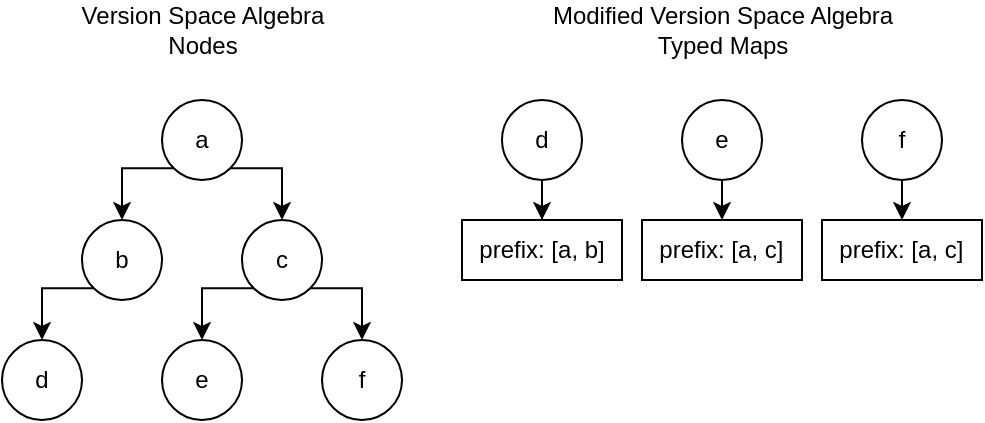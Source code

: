 <mxfile version="13.10.0" type="embed">
    <diagram id="rxW33rJsX8qaMkNyoqqm" name="Page-1">
        <mxGraphModel dx="103" dy="635" grid="1" gridSize="10" guides="1" tooltips="1" connect="1" arrows="1" fold="1" page="1" pageScale="1" pageWidth="850" pageHeight="1100" math="0" shadow="0">
            <root>
                <mxCell id="0"/>
                <mxCell id="1" parent="0"/>
                <mxCell id="12" style="edgeStyle=orthogonalEdgeStyle;rounded=0;orthogonalLoop=1;jettySize=auto;html=1;exitX=0;exitY=1;exitDx=0;exitDy=0;entryX=0.5;entryY=0;entryDx=0;entryDy=0;" parent="1" source="2" target="7" edge="1">
                    <mxGeometry relative="1" as="geometry"/>
                </mxCell>
                <mxCell id="2" value="b" style="ellipse;whiteSpace=wrap;html=1;aspect=fixed;" parent="1" vertex="1">
                    <mxGeometry x="80" y="240" width="40" height="40" as="geometry"/>
                </mxCell>
                <mxCell id="13" style="edgeStyle=orthogonalEdgeStyle;rounded=0;orthogonalLoop=1;jettySize=auto;html=1;exitX=0;exitY=1;exitDx=0;exitDy=0;entryX=0.5;entryY=0;entryDx=0;entryDy=0;" parent="1" source="5" target="8" edge="1">
                    <mxGeometry relative="1" as="geometry"/>
                </mxCell>
                <mxCell id="14" style="edgeStyle=orthogonalEdgeStyle;rounded=0;orthogonalLoop=1;jettySize=auto;html=1;exitX=1;exitY=1;exitDx=0;exitDy=0;entryX=0.5;entryY=0;entryDx=0;entryDy=0;" parent="1" source="5" target="9" edge="1">
                    <mxGeometry relative="1" as="geometry"/>
                </mxCell>
                <mxCell id="5" value="c" style="ellipse;whiteSpace=wrap;html=1;aspect=fixed;" parent="1" vertex="1">
                    <mxGeometry x="160" y="240" width="40" height="40" as="geometry"/>
                </mxCell>
                <mxCell id="10" style="edgeStyle=orthogonalEdgeStyle;rounded=0;orthogonalLoop=1;jettySize=auto;html=1;exitX=0;exitY=1;exitDx=0;exitDy=0;entryX=0.5;entryY=0;entryDx=0;entryDy=0;" parent="1" source="6" target="2" edge="1">
                    <mxGeometry relative="1" as="geometry"/>
                </mxCell>
                <mxCell id="11" style="edgeStyle=orthogonalEdgeStyle;rounded=0;orthogonalLoop=1;jettySize=auto;html=1;exitX=1;exitY=1;exitDx=0;exitDy=0;entryX=0.5;entryY=0;entryDx=0;entryDy=0;" parent="1" source="6" target="5" edge="1">
                    <mxGeometry relative="1" as="geometry"/>
                </mxCell>
                <mxCell id="6" value="a" style="ellipse;whiteSpace=wrap;html=1;aspect=fixed;" parent="1" vertex="1">
                    <mxGeometry x="120" y="180" width="40" height="40" as="geometry"/>
                </mxCell>
                <mxCell id="7" value="d" style="ellipse;whiteSpace=wrap;html=1;aspect=fixed;" parent="1" vertex="1">
                    <mxGeometry x="40" y="300" width="40" height="40" as="geometry"/>
                </mxCell>
                <mxCell id="8" value="e" style="ellipse;whiteSpace=wrap;html=1;aspect=fixed;" parent="1" vertex="1">
                    <mxGeometry x="120" y="300" width="40" height="40" as="geometry"/>
                </mxCell>
                <mxCell id="9" value="f" style="ellipse;whiteSpace=wrap;html=1;aspect=fixed;" parent="1" vertex="1">
                    <mxGeometry x="200" y="300" width="40" height="40" as="geometry"/>
                </mxCell>
                <mxCell id="15" value="&amp;nbsp; prefix: [a, c]&lt;br&gt;" style="rounded=0;whiteSpace=wrap;html=1;align=left;" parent="1" vertex="1">
                    <mxGeometry x="360" y="240" width="80" height="30" as="geometry"/>
                </mxCell>
                <mxCell id="16" value="&amp;nbsp; prefix: [a, c]&lt;br&gt;" style="rounded=0;whiteSpace=wrap;html=1;align=left;" parent="1" vertex="1">
                    <mxGeometry x="450" y="240" width="80" height="30" as="geometry"/>
                </mxCell>
                <mxCell id="17" value="&amp;nbsp; prefix: [a, b]&lt;br&gt;" style="rounded=0;whiteSpace=wrap;html=1;align=left;" parent="1" vertex="1">
                    <mxGeometry x="270" y="240" width="80" height="30" as="geometry"/>
                </mxCell>
                <mxCell id="24" style="edgeStyle=orthogonalEdgeStyle;rounded=0;orthogonalLoop=1;jettySize=auto;html=1;exitX=0.5;exitY=1;exitDx=0;exitDy=0;entryX=0.5;entryY=0;entryDx=0;entryDy=0;" parent="1" source="19" target="16" edge="1">
                    <mxGeometry relative="1" as="geometry"/>
                </mxCell>
                <mxCell id="19" value="f" style="ellipse;whiteSpace=wrap;html=1;aspect=fixed;" parent="1" vertex="1">
                    <mxGeometry x="470" y="180" width="40" height="40" as="geometry"/>
                </mxCell>
                <mxCell id="23" style="edgeStyle=orthogonalEdgeStyle;rounded=0;orthogonalLoop=1;jettySize=auto;html=1;exitX=0.5;exitY=1;exitDx=0;exitDy=0;entryX=0.5;entryY=0;entryDx=0;entryDy=0;" parent="1" source="20" target="15" edge="1">
                    <mxGeometry relative="1" as="geometry"/>
                </mxCell>
                <mxCell id="20" value="e" style="ellipse;whiteSpace=wrap;html=1;aspect=fixed;" parent="1" vertex="1">
                    <mxGeometry x="380" y="180" width="40" height="40" as="geometry"/>
                </mxCell>
                <mxCell id="22" style="edgeStyle=orthogonalEdgeStyle;rounded=0;orthogonalLoop=1;jettySize=auto;html=1;entryX=0.5;entryY=0;entryDx=0;entryDy=0;" parent="1" source="21" target="17" edge="1">
                    <mxGeometry relative="1" as="geometry"/>
                </mxCell>
                <mxCell id="21" value="d" style="ellipse;whiteSpace=wrap;html=1;aspect=fixed;" parent="1" vertex="1">
                    <mxGeometry x="290" y="180" width="40" height="40" as="geometry"/>
                </mxCell>
                <mxCell id="25" value="Version Space Algebra&lt;br&gt;Nodes" style="text;html=1;align=center;verticalAlign=middle;resizable=0;points=[];autosize=1;" parent="1" vertex="1">
                    <mxGeometry x="70" y="130" width="140" height="30" as="geometry"/>
                </mxCell>
                <mxCell id="26" value="Modified Version Space Algebra&lt;br&gt;Typed Maps" style="text;html=1;align=center;verticalAlign=middle;resizable=0;points=[];autosize=1;" parent="1" vertex="1">
                    <mxGeometry x="305" y="130" width="190" height="30" as="geometry"/>
                </mxCell>
            </root>
        </mxGraphModel>
    </diagram>
</mxfile>